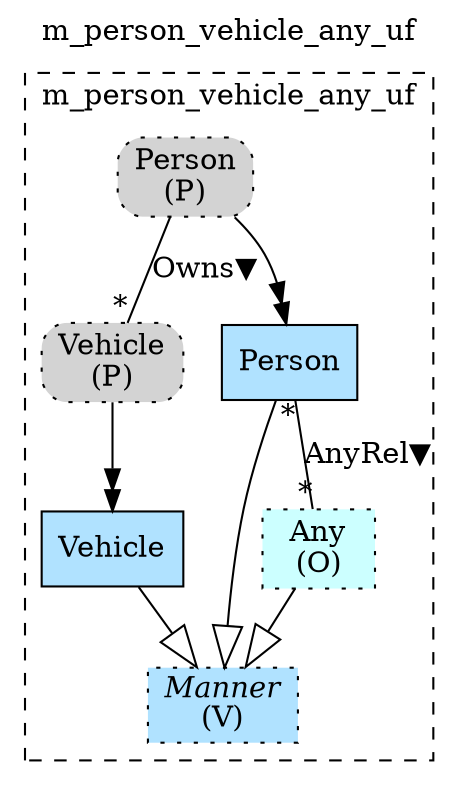 digraph {graph[label=m_person_vehicle_any_uf,labelloc=tl,labelfontsize=12];
subgraph cluster_m_person_vehicle_any_uf{style=dashed;label=m_person_vehicle_any_uf;
"PPerson"[shape=box,fillcolor=lightgray,style ="rounded,filled,dotted",label=<Person<br/>(P)>];
"PVehicle"[shape=box,fillcolor=lightgray,style ="rounded,filled,dotted",label=<Vehicle<br/>(P)>];
"Vehicle"[shape=record,fillcolor=lightskyblue1,style = filled,label="Vehicle"];
"Manner"[shape=record,fillcolor=lightskyblue1,style ="filled,dotted",label=<{<I>Manner</I><br/>(V)}>];
"Person"[shape=record,fillcolor=lightskyblue1,style = filled,label="Person"];
"Any"[shape=record,fillcolor="#CCFFFF",style ="filled,dotted",label=<Any<br/>(O)>];

"PPerson"->"PVehicle"[label="Owns▼",dir=none,taillabel="",headlabel="*"];
"Person"->"Manner"[arrowhead=onormal,arrowsize=2.0];
"Vehicle"->"Manner"[arrowhead=onormal,arrowsize=2.0];
"Any"->"Manner"[arrowhead=onormal,arrowsize=2.0];
"Person"->"Any"[label="AnyRel▼",dir=none,taillabel="*",headlabel="*"];

}
"PPerson"->"Person"[arrowhead=normalnormal];
"PVehicle"->"Vehicle"[arrowhead=normalnormal];
}